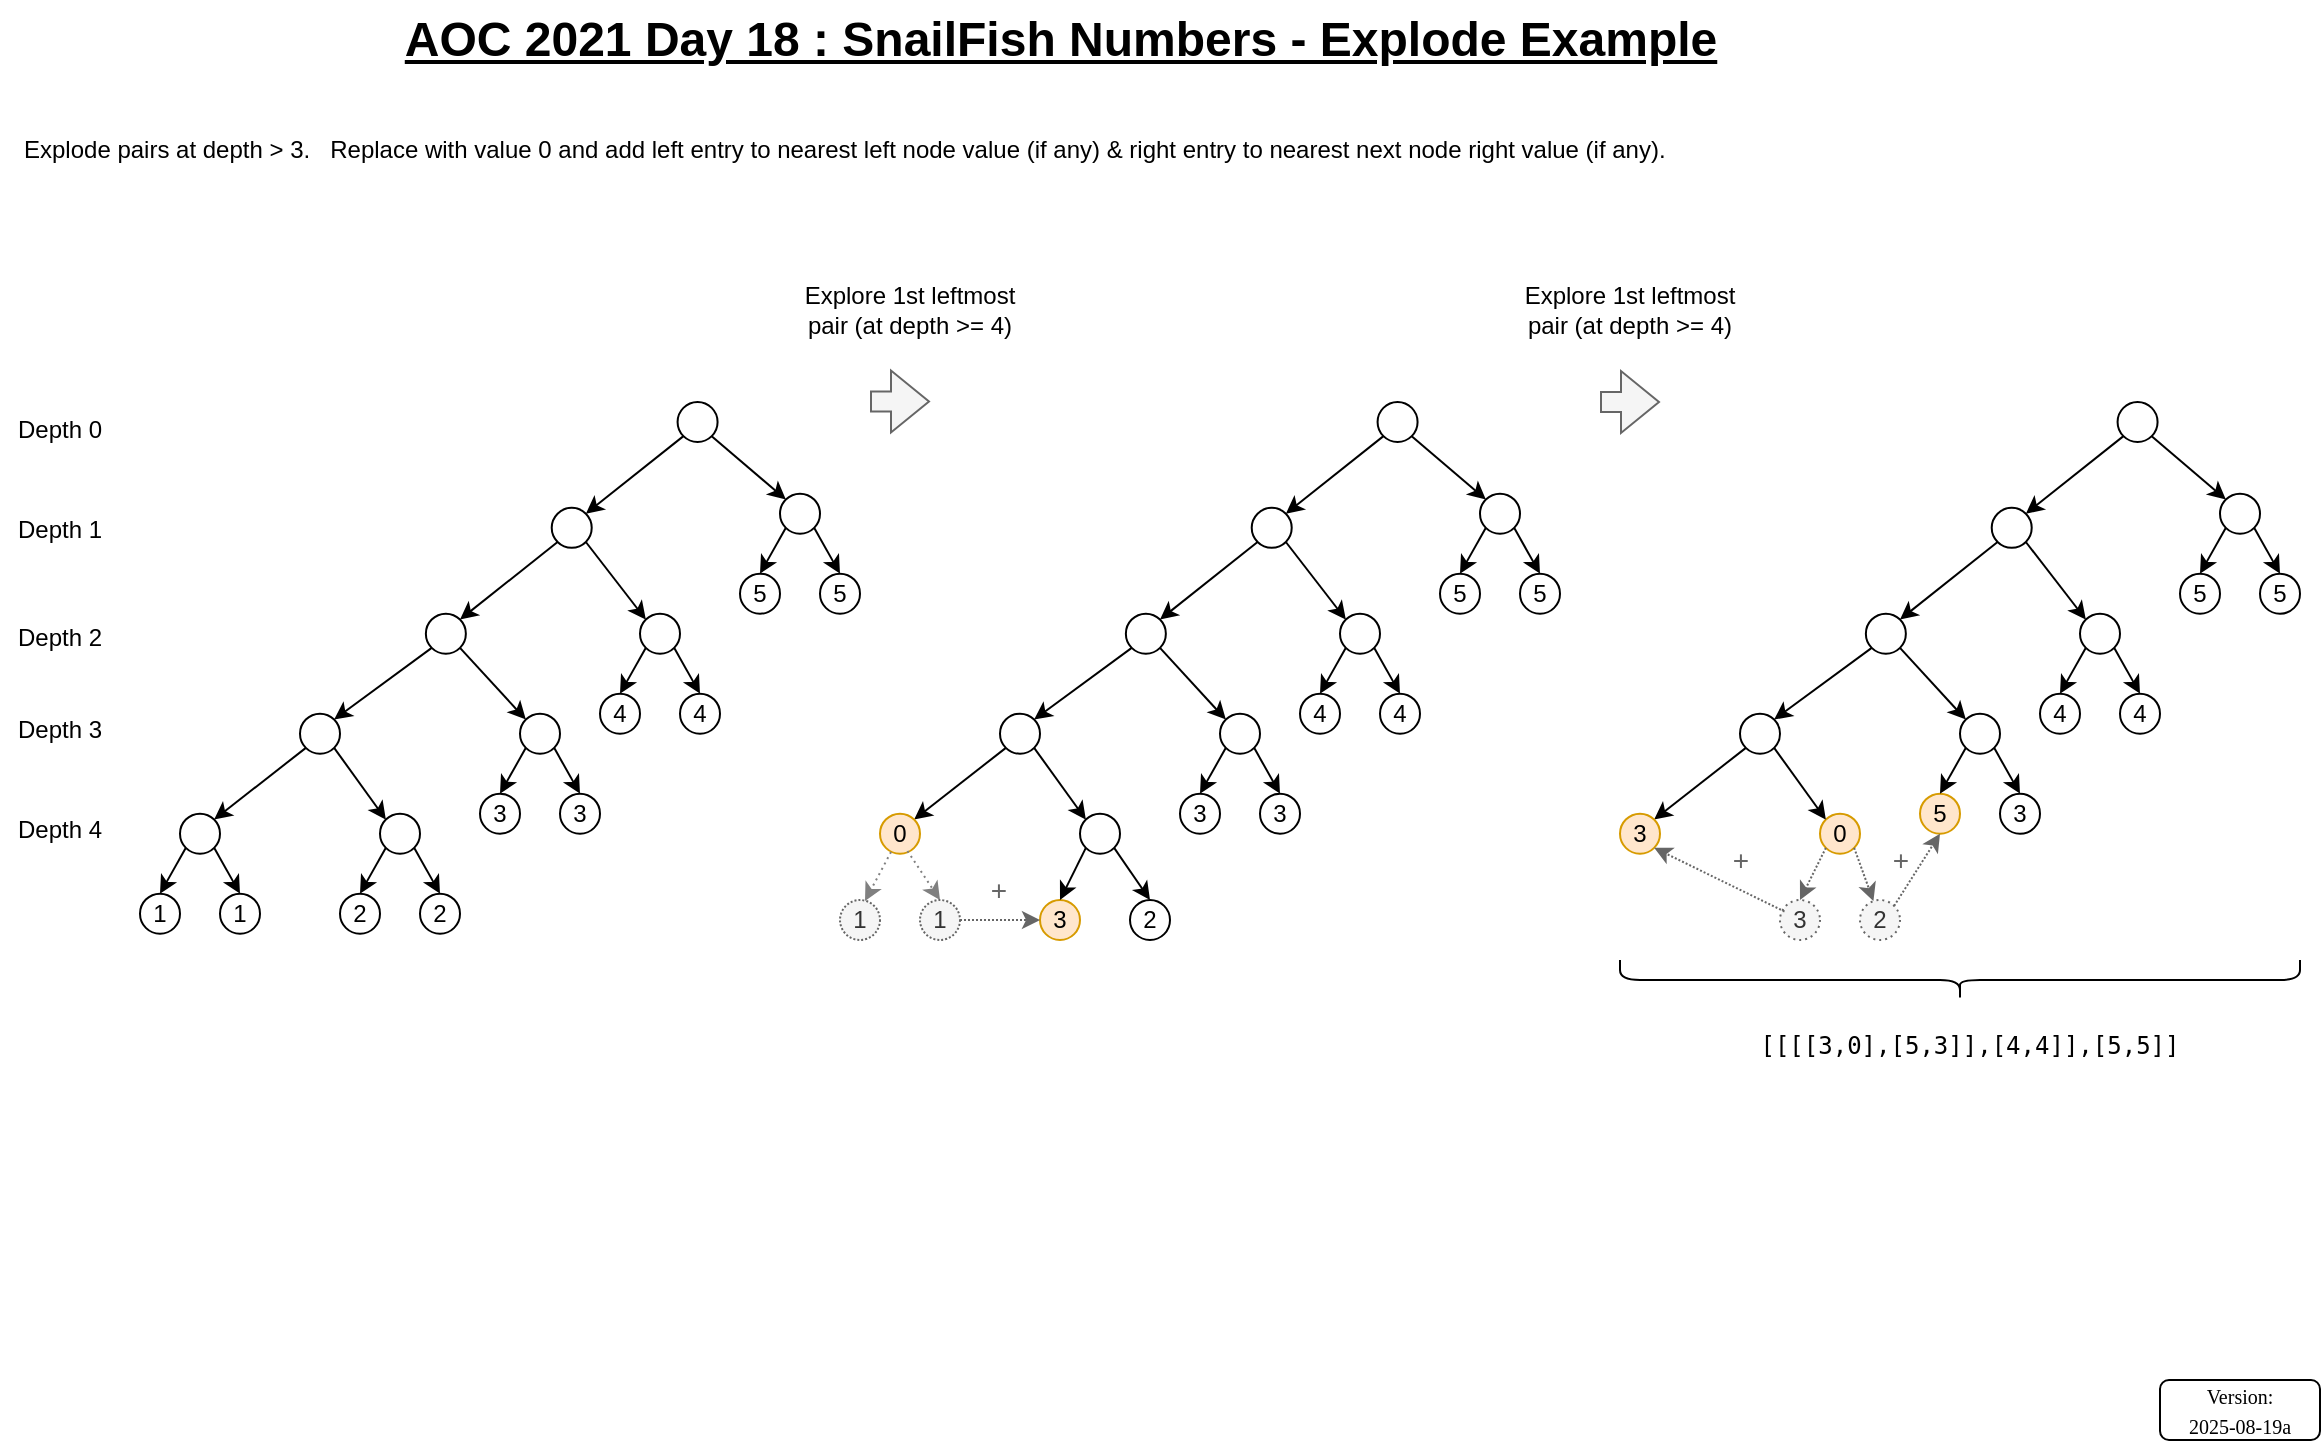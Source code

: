 <mxfile version="28.0.6" pages="2">
  <diagram id="M0GDIwwjPEUFBGCJDxXO" name="Explode-Example">
    <mxGraphModel dx="1234" dy="822" grid="1" gridSize="10" guides="1" tooltips="1" connect="1" arrows="1" fold="1" page="1" pageScale="1" pageWidth="1169" pageHeight="827" math="0" shadow="0">
      <root>
        <mxCell id="0" />
        <mxCell id="1" parent="0" />
        <mxCell id="ypLOqI9C_wn-hdyB5M15-43" value="" style="group" vertex="1" connectable="0" parent="1">
          <mxGeometry x="70" y="301" width="360" height="265.86" as="geometry" />
        </mxCell>
        <mxCell id="ypLOqI9C_wn-hdyB5M15-1" value="" style="endArrow=classic;html=1;rounded=0;exitX=0;exitY=1;exitDx=0;exitDy=0;entryX=1;entryY=0;entryDx=0;entryDy=0;" edge="1" parent="ypLOqI9C_wn-hdyB5M15-43" source="ypLOqI9C_wn-hdyB5M15-7">
          <mxGeometry width="50" height="50" relative="1" as="geometry">
            <mxPoint x="83" y="175.86" as="sourcePoint" />
            <mxPoint x="37.071" y="208.789" as="targetPoint" />
          </mxGeometry>
        </mxCell>
        <mxCell id="ypLOqI9C_wn-hdyB5M15-7" value="" style="ellipse;whiteSpace=wrap;html=1;aspect=fixed;" vertex="1" parent="ypLOqI9C_wn-hdyB5M15-43">
          <mxGeometry x="80" y="155.86" width="20" height="20" as="geometry" />
        </mxCell>
        <mxCell id="ypLOqI9C_wn-hdyB5M15-8" value="" style="endArrow=classic;html=1;rounded=0;exitX=0;exitY=1;exitDx=0;exitDy=0;entryX=1;entryY=0;entryDx=0;entryDy=0;" edge="1" parent="ypLOqI9C_wn-hdyB5M15-43" source="ypLOqI9C_wn-hdyB5M15-9" target="ypLOqI9C_wn-hdyB5M15-7">
          <mxGeometry width="50" height="50" relative="1" as="geometry">
            <mxPoint x="145.929" y="125.86" as="sourcePoint" />
            <mxPoint x="100" y="158.789" as="targetPoint" />
          </mxGeometry>
        </mxCell>
        <mxCell id="ypLOqI9C_wn-hdyB5M15-9" value="" style="ellipse;whiteSpace=wrap;html=1;aspect=fixed;" vertex="1" parent="ypLOqI9C_wn-hdyB5M15-43">
          <mxGeometry x="142.929" y="105.86" width="20" height="20" as="geometry" />
        </mxCell>
        <mxCell id="ypLOqI9C_wn-hdyB5M15-10" value="" style="endArrow=classic;html=1;rounded=0;exitX=0;exitY=1;exitDx=0;exitDy=0;entryX=1;entryY=0;entryDx=0;entryDy=0;" edge="1" parent="ypLOqI9C_wn-hdyB5M15-43" source="ypLOqI9C_wn-hdyB5M15-11" target="ypLOqI9C_wn-hdyB5M15-9">
          <mxGeometry width="50" height="50" relative="1" as="geometry">
            <mxPoint x="208.859" y="72.93" as="sourcePoint" />
            <mxPoint x="162.93" y="105.859" as="targetPoint" />
          </mxGeometry>
        </mxCell>
        <mxCell id="ypLOqI9C_wn-hdyB5M15-11" value="" style="ellipse;whiteSpace=wrap;html=1;aspect=fixed;" vertex="1" parent="ypLOqI9C_wn-hdyB5M15-43">
          <mxGeometry x="205.859" y="52.93" width="20" height="20" as="geometry" />
        </mxCell>
        <mxCell id="ypLOqI9C_wn-hdyB5M15-12" value="" style="endArrow=classic;html=1;rounded=0;exitX=0;exitY=1;exitDx=0;exitDy=0;entryX=1;entryY=0;entryDx=0;entryDy=0;" edge="1" parent="ypLOqI9C_wn-hdyB5M15-43" source="ypLOqI9C_wn-hdyB5M15-13" target="ypLOqI9C_wn-hdyB5M15-11">
          <mxGeometry width="50" height="50" relative="1" as="geometry">
            <mxPoint x="271.789" y="20" as="sourcePoint" />
            <mxPoint x="225.86" y="52.929" as="targetPoint" />
          </mxGeometry>
        </mxCell>
        <mxCell id="ypLOqI9C_wn-hdyB5M15-13" value="" style="ellipse;whiteSpace=wrap;html=1;aspect=fixed;" vertex="1" parent="ypLOqI9C_wn-hdyB5M15-43">
          <mxGeometry x="268.789" width="20" height="20" as="geometry" />
        </mxCell>
        <mxCell id="ypLOqI9C_wn-hdyB5M15-14" value="" style="group" vertex="1" connectable="0" parent="ypLOqI9C_wn-hdyB5M15-43">
          <mxGeometry y="205.86" width="60" height="60" as="geometry" />
        </mxCell>
        <mxCell id="ypLOqI9C_wn-hdyB5M15-2" value="" style="ellipse;whiteSpace=wrap;html=1;aspect=fixed;container=0;" vertex="1" parent="ypLOqI9C_wn-hdyB5M15-14">
          <mxGeometry x="20" width="20" height="20" as="geometry" />
        </mxCell>
        <mxCell id="ypLOqI9C_wn-hdyB5M15-3" value="1" style="ellipse;whiteSpace=wrap;html=1;aspect=fixed;container=0;" vertex="1" parent="ypLOqI9C_wn-hdyB5M15-14">
          <mxGeometry y="40" width="20" height="20" as="geometry" />
        </mxCell>
        <mxCell id="ypLOqI9C_wn-hdyB5M15-4" value="1" style="ellipse;whiteSpace=wrap;html=1;aspect=fixed;container=0;" vertex="1" parent="ypLOqI9C_wn-hdyB5M15-14">
          <mxGeometry x="40" y="40" width="20" height="20" as="geometry" />
        </mxCell>
        <mxCell id="ypLOqI9C_wn-hdyB5M15-5" value="" style="endArrow=classic;html=1;rounded=0;entryX=0.5;entryY=0;entryDx=0;entryDy=0;exitX=0;exitY=1;exitDx=0;exitDy=0;" edge="1" parent="ypLOqI9C_wn-hdyB5M15-14" source="ypLOqI9C_wn-hdyB5M15-2" target="ypLOqI9C_wn-hdyB5M15-3">
          <mxGeometry width="50" height="50" relative="1" as="geometry">
            <mxPoint x="20" y="10" as="sourcePoint" />
            <mxPoint x="140" y="223" as="targetPoint" />
          </mxGeometry>
        </mxCell>
        <mxCell id="ypLOqI9C_wn-hdyB5M15-6" value="" style="endArrow=classic;html=1;rounded=0;entryX=0.5;entryY=0;entryDx=0;entryDy=0;exitX=1;exitY=1;exitDx=0;exitDy=0;" edge="1" parent="ypLOqI9C_wn-hdyB5M15-14" source="ypLOqI9C_wn-hdyB5M15-2" target="ypLOqI9C_wn-hdyB5M15-4">
          <mxGeometry width="50" height="50" relative="1" as="geometry">
            <mxPoint x="41" y="12" as="sourcePoint" />
            <mxPoint x="70" y="83" as="targetPoint" />
          </mxGeometry>
        </mxCell>
        <mxCell id="ypLOqI9C_wn-hdyB5M15-15" value="" style="group" vertex="1" connectable="0" parent="ypLOqI9C_wn-hdyB5M15-43">
          <mxGeometry x="100" y="205.86" width="60" height="60" as="geometry" />
        </mxCell>
        <mxCell id="ypLOqI9C_wn-hdyB5M15-16" value="" style="ellipse;whiteSpace=wrap;html=1;aspect=fixed;container=0;" vertex="1" parent="ypLOqI9C_wn-hdyB5M15-15">
          <mxGeometry x="20" width="20" height="20" as="geometry" />
        </mxCell>
        <mxCell id="ypLOqI9C_wn-hdyB5M15-17" value="2" style="ellipse;whiteSpace=wrap;html=1;aspect=fixed;container=0;" vertex="1" parent="ypLOqI9C_wn-hdyB5M15-15">
          <mxGeometry y="40" width="20" height="20" as="geometry" />
        </mxCell>
        <mxCell id="ypLOqI9C_wn-hdyB5M15-18" value="2" style="ellipse;whiteSpace=wrap;html=1;aspect=fixed;container=0;" vertex="1" parent="ypLOqI9C_wn-hdyB5M15-15">
          <mxGeometry x="40" y="40" width="20" height="20" as="geometry" />
        </mxCell>
        <mxCell id="ypLOqI9C_wn-hdyB5M15-19" value="" style="endArrow=classic;html=1;rounded=0;entryX=0.5;entryY=0;entryDx=0;entryDy=0;exitX=0;exitY=1;exitDx=0;exitDy=0;" edge="1" parent="ypLOqI9C_wn-hdyB5M15-15" source="ypLOqI9C_wn-hdyB5M15-16" target="ypLOqI9C_wn-hdyB5M15-17">
          <mxGeometry width="50" height="50" relative="1" as="geometry">
            <mxPoint x="20" y="10" as="sourcePoint" />
            <mxPoint x="140" y="223" as="targetPoint" />
          </mxGeometry>
        </mxCell>
        <mxCell id="ypLOqI9C_wn-hdyB5M15-20" value="" style="endArrow=classic;html=1;rounded=0;entryX=0.5;entryY=0;entryDx=0;entryDy=0;exitX=1;exitY=1;exitDx=0;exitDy=0;" edge="1" parent="ypLOqI9C_wn-hdyB5M15-15" source="ypLOqI9C_wn-hdyB5M15-16" target="ypLOqI9C_wn-hdyB5M15-18">
          <mxGeometry width="50" height="50" relative="1" as="geometry">
            <mxPoint x="41" y="12" as="sourcePoint" />
            <mxPoint x="70" y="83" as="targetPoint" />
          </mxGeometry>
        </mxCell>
        <mxCell id="ypLOqI9C_wn-hdyB5M15-21" value="" style="group" vertex="1" connectable="0" parent="ypLOqI9C_wn-hdyB5M15-43">
          <mxGeometry x="170" y="155.86" width="60" height="60" as="geometry" />
        </mxCell>
        <mxCell id="ypLOqI9C_wn-hdyB5M15-22" value="" style="ellipse;whiteSpace=wrap;html=1;aspect=fixed;container=0;" vertex="1" parent="ypLOqI9C_wn-hdyB5M15-21">
          <mxGeometry x="20" width="20" height="20" as="geometry" />
        </mxCell>
        <mxCell id="ypLOqI9C_wn-hdyB5M15-23" value="3" style="ellipse;whiteSpace=wrap;html=1;aspect=fixed;container=0;" vertex="1" parent="ypLOqI9C_wn-hdyB5M15-21">
          <mxGeometry y="40" width="20" height="20" as="geometry" />
        </mxCell>
        <mxCell id="ypLOqI9C_wn-hdyB5M15-24" value="3" style="ellipse;whiteSpace=wrap;html=1;aspect=fixed;container=0;" vertex="1" parent="ypLOqI9C_wn-hdyB5M15-21">
          <mxGeometry x="40" y="40" width="20" height="20" as="geometry" />
        </mxCell>
        <mxCell id="ypLOqI9C_wn-hdyB5M15-25" value="" style="endArrow=classic;html=1;rounded=0;entryX=0.5;entryY=0;entryDx=0;entryDy=0;exitX=0;exitY=1;exitDx=0;exitDy=0;" edge="1" parent="ypLOqI9C_wn-hdyB5M15-21" source="ypLOqI9C_wn-hdyB5M15-22" target="ypLOqI9C_wn-hdyB5M15-23">
          <mxGeometry width="50" height="50" relative="1" as="geometry">
            <mxPoint x="20" y="10" as="sourcePoint" />
            <mxPoint x="140" y="223" as="targetPoint" />
          </mxGeometry>
        </mxCell>
        <mxCell id="ypLOqI9C_wn-hdyB5M15-26" value="" style="endArrow=classic;html=1;rounded=0;entryX=0.5;entryY=0;entryDx=0;entryDy=0;exitX=1;exitY=1;exitDx=0;exitDy=0;" edge="1" parent="ypLOqI9C_wn-hdyB5M15-21" source="ypLOqI9C_wn-hdyB5M15-22" target="ypLOqI9C_wn-hdyB5M15-24">
          <mxGeometry width="50" height="50" relative="1" as="geometry">
            <mxPoint x="41" y="12" as="sourcePoint" />
            <mxPoint x="70" y="83" as="targetPoint" />
          </mxGeometry>
        </mxCell>
        <mxCell id="ypLOqI9C_wn-hdyB5M15-27" value="" style="group" vertex="1" connectable="0" parent="ypLOqI9C_wn-hdyB5M15-43">
          <mxGeometry x="230" y="105.86" width="60" height="60" as="geometry" />
        </mxCell>
        <mxCell id="ypLOqI9C_wn-hdyB5M15-28" value="" style="ellipse;whiteSpace=wrap;html=1;aspect=fixed;container=0;" vertex="1" parent="ypLOqI9C_wn-hdyB5M15-27">
          <mxGeometry x="20" width="20" height="20" as="geometry" />
        </mxCell>
        <mxCell id="ypLOqI9C_wn-hdyB5M15-29" value="4" style="ellipse;whiteSpace=wrap;html=1;aspect=fixed;container=0;" vertex="1" parent="ypLOqI9C_wn-hdyB5M15-27">
          <mxGeometry y="40" width="20" height="20" as="geometry" />
        </mxCell>
        <mxCell id="ypLOqI9C_wn-hdyB5M15-30" value="4" style="ellipse;whiteSpace=wrap;html=1;aspect=fixed;container=0;" vertex="1" parent="ypLOqI9C_wn-hdyB5M15-27">
          <mxGeometry x="40" y="40" width="20" height="20" as="geometry" />
        </mxCell>
        <mxCell id="ypLOqI9C_wn-hdyB5M15-31" value="" style="endArrow=classic;html=1;rounded=0;entryX=0.5;entryY=0;entryDx=0;entryDy=0;exitX=0;exitY=1;exitDx=0;exitDy=0;" edge="1" parent="ypLOqI9C_wn-hdyB5M15-27" source="ypLOqI9C_wn-hdyB5M15-28" target="ypLOqI9C_wn-hdyB5M15-29">
          <mxGeometry width="50" height="50" relative="1" as="geometry">
            <mxPoint x="20" y="10" as="sourcePoint" />
            <mxPoint x="140" y="223" as="targetPoint" />
          </mxGeometry>
        </mxCell>
        <mxCell id="ypLOqI9C_wn-hdyB5M15-32" value="" style="endArrow=classic;html=1;rounded=0;entryX=0.5;entryY=0;entryDx=0;entryDy=0;exitX=1;exitY=1;exitDx=0;exitDy=0;" edge="1" parent="ypLOqI9C_wn-hdyB5M15-27" source="ypLOqI9C_wn-hdyB5M15-28" target="ypLOqI9C_wn-hdyB5M15-30">
          <mxGeometry width="50" height="50" relative="1" as="geometry">
            <mxPoint x="41" y="12" as="sourcePoint" />
            <mxPoint x="70" y="83" as="targetPoint" />
          </mxGeometry>
        </mxCell>
        <mxCell id="ypLOqI9C_wn-hdyB5M15-33" value="" style="group" vertex="1" connectable="0" parent="ypLOqI9C_wn-hdyB5M15-43">
          <mxGeometry x="300" y="45.86" width="60" height="60" as="geometry" />
        </mxCell>
        <mxCell id="ypLOqI9C_wn-hdyB5M15-34" value="" style="ellipse;whiteSpace=wrap;html=1;aspect=fixed;container=0;" vertex="1" parent="ypLOqI9C_wn-hdyB5M15-33">
          <mxGeometry x="20" width="20" height="20" as="geometry" />
        </mxCell>
        <mxCell id="ypLOqI9C_wn-hdyB5M15-35" value="5" style="ellipse;whiteSpace=wrap;html=1;aspect=fixed;container=0;" vertex="1" parent="ypLOqI9C_wn-hdyB5M15-33">
          <mxGeometry y="40" width="20" height="20" as="geometry" />
        </mxCell>
        <mxCell id="ypLOqI9C_wn-hdyB5M15-36" value="5" style="ellipse;whiteSpace=wrap;html=1;aspect=fixed;container=0;" vertex="1" parent="ypLOqI9C_wn-hdyB5M15-33">
          <mxGeometry x="40" y="40" width="20" height="20" as="geometry" />
        </mxCell>
        <mxCell id="ypLOqI9C_wn-hdyB5M15-37" value="" style="endArrow=classic;html=1;rounded=0;entryX=0.5;entryY=0;entryDx=0;entryDy=0;exitX=0;exitY=1;exitDx=0;exitDy=0;" edge="1" parent="ypLOqI9C_wn-hdyB5M15-33" source="ypLOqI9C_wn-hdyB5M15-34" target="ypLOqI9C_wn-hdyB5M15-35">
          <mxGeometry width="50" height="50" relative="1" as="geometry">
            <mxPoint x="20" y="10" as="sourcePoint" />
            <mxPoint x="140" y="223" as="targetPoint" />
          </mxGeometry>
        </mxCell>
        <mxCell id="ypLOqI9C_wn-hdyB5M15-38" value="" style="endArrow=classic;html=1;rounded=0;entryX=0.5;entryY=0;entryDx=0;entryDy=0;exitX=1;exitY=1;exitDx=0;exitDy=0;" edge="1" parent="ypLOqI9C_wn-hdyB5M15-33" source="ypLOqI9C_wn-hdyB5M15-34" target="ypLOqI9C_wn-hdyB5M15-36">
          <mxGeometry width="50" height="50" relative="1" as="geometry">
            <mxPoint x="41" y="12" as="sourcePoint" />
            <mxPoint x="70" y="83" as="targetPoint" />
          </mxGeometry>
        </mxCell>
        <mxCell id="ypLOqI9C_wn-hdyB5M15-39" value="" style="endArrow=classic;html=1;rounded=0;exitX=1;exitY=1;exitDx=0;exitDy=0;entryX=0;entryY=0;entryDx=0;entryDy=0;" edge="1" parent="ypLOqI9C_wn-hdyB5M15-43" source="ypLOqI9C_wn-hdyB5M15-7" target="ypLOqI9C_wn-hdyB5M15-16">
          <mxGeometry width="50" height="50" relative="1" as="geometry">
            <mxPoint x="190" y="305.86" as="sourcePoint" />
            <mxPoint x="240" y="255.86" as="targetPoint" />
          </mxGeometry>
        </mxCell>
        <mxCell id="ypLOqI9C_wn-hdyB5M15-40" value="" style="endArrow=classic;html=1;rounded=0;exitX=1;exitY=1;exitDx=0;exitDy=0;entryX=0;entryY=0;entryDx=0;entryDy=0;" edge="1" parent="ypLOqI9C_wn-hdyB5M15-43" source="ypLOqI9C_wn-hdyB5M15-9" target="ypLOqI9C_wn-hdyB5M15-22">
          <mxGeometry width="50" height="50" relative="1" as="geometry">
            <mxPoint x="120" y="195.86" as="sourcePoint" />
            <mxPoint x="170" y="145.86" as="targetPoint" />
          </mxGeometry>
        </mxCell>
        <mxCell id="ypLOqI9C_wn-hdyB5M15-41" value="" style="endArrow=classic;html=1;rounded=0;exitX=1;exitY=1;exitDx=0;exitDy=0;entryX=0;entryY=0;entryDx=0;entryDy=0;" edge="1" parent="ypLOqI9C_wn-hdyB5M15-43" source="ypLOqI9C_wn-hdyB5M15-11" target="ypLOqI9C_wn-hdyB5M15-28">
          <mxGeometry width="50" height="50" relative="1" as="geometry">
            <mxPoint x="220" y="115.86" as="sourcePoint" />
            <mxPoint x="253" y="151.86" as="targetPoint" />
          </mxGeometry>
        </mxCell>
        <mxCell id="ypLOqI9C_wn-hdyB5M15-42" value="" style="endArrow=classic;html=1;rounded=0;exitX=1;exitY=1;exitDx=0;exitDy=0;entryX=0;entryY=0;entryDx=0;entryDy=0;" edge="1" parent="ypLOqI9C_wn-hdyB5M15-43" source="ypLOqI9C_wn-hdyB5M15-13" target="ypLOqI9C_wn-hdyB5M15-34">
          <mxGeometry width="50" height="50" relative="1" as="geometry">
            <mxPoint x="280" y="75.86" as="sourcePoint" />
            <mxPoint x="310" y="114.86" as="targetPoint" />
          </mxGeometry>
        </mxCell>
        <mxCell id="ypLOqI9C_wn-hdyB5M15-45" value="" style="endArrow=classic;html=1;rounded=0;exitX=0;exitY=1;exitDx=0;exitDy=0;entryX=1;entryY=0;entryDx=0;entryDy=0;" edge="1" parent="1" source="ypLOqI9C_wn-hdyB5M15-46">
          <mxGeometry width="50" height="50" relative="1" as="geometry">
            <mxPoint x="503" y="476.86" as="sourcePoint" />
            <mxPoint x="457.071" y="509.789" as="targetPoint" />
          </mxGeometry>
        </mxCell>
        <mxCell id="ypLOqI9C_wn-hdyB5M15-46" value="" style="ellipse;whiteSpace=wrap;html=1;aspect=fixed;" vertex="1" parent="1">
          <mxGeometry x="500" y="456.86" width="20" height="20" as="geometry" />
        </mxCell>
        <mxCell id="ypLOqI9C_wn-hdyB5M15-47" value="" style="endArrow=classic;html=1;rounded=0;exitX=0;exitY=1;exitDx=0;exitDy=0;entryX=1;entryY=0;entryDx=0;entryDy=0;" edge="1" parent="1" source="ypLOqI9C_wn-hdyB5M15-48" target="ypLOqI9C_wn-hdyB5M15-46">
          <mxGeometry width="50" height="50" relative="1" as="geometry">
            <mxPoint x="565.929" y="426.86" as="sourcePoint" />
            <mxPoint x="520" y="459.789" as="targetPoint" />
          </mxGeometry>
        </mxCell>
        <mxCell id="ypLOqI9C_wn-hdyB5M15-48" value="" style="ellipse;whiteSpace=wrap;html=1;aspect=fixed;" vertex="1" parent="1">
          <mxGeometry x="562.929" y="406.86" width="20" height="20" as="geometry" />
        </mxCell>
        <mxCell id="ypLOqI9C_wn-hdyB5M15-49" value="" style="endArrow=classic;html=1;rounded=0;exitX=0;exitY=1;exitDx=0;exitDy=0;entryX=1;entryY=0;entryDx=0;entryDy=0;" edge="1" parent="1" source="ypLOqI9C_wn-hdyB5M15-50" target="ypLOqI9C_wn-hdyB5M15-48">
          <mxGeometry width="50" height="50" relative="1" as="geometry">
            <mxPoint x="628.859" y="373.93" as="sourcePoint" />
            <mxPoint x="582.93" y="406.859" as="targetPoint" />
          </mxGeometry>
        </mxCell>
        <mxCell id="ypLOqI9C_wn-hdyB5M15-50" value="" style="ellipse;whiteSpace=wrap;html=1;aspect=fixed;" vertex="1" parent="1">
          <mxGeometry x="625.859" y="353.93" width="20" height="20" as="geometry" />
        </mxCell>
        <mxCell id="ypLOqI9C_wn-hdyB5M15-51" value="" style="endArrow=classic;html=1;rounded=0;exitX=0;exitY=1;exitDx=0;exitDy=0;entryX=1;entryY=0;entryDx=0;entryDy=0;" edge="1" parent="1" source="ypLOqI9C_wn-hdyB5M15-52" target="ypLOqI9C_wn-hdyB5M15-50">
          <mxGeometry width="50" height="50" relative="1" as="geometry">
            <mxPoint x="691.789" y="321" as="sourcePoint" />
            <mxPoint x="645.86" y="353.929" as="targetPoint" />
          </mxGeometry>
        </mxCell>
        <mxCell id="ypLOqI9C_wn-hdyB5M15-52" value="" style="ellipse;whiteSpace=wrap;html=1;aspect=fixed;" vertex="1" parent="1">
          <mxGeometry x="688.789" y="301" width="20" height="20" as="geometry" />
        </mxCell>
        <mxCell id="ypLOqI9C_wn-hdyB5M15-59" value="" style="group" vertex="1" connectable="0" parent="1">
          <mxGeometry x="520" y="506.86" width="60" height="60" as="geometry" />
        </mxCell>
        <mxCell id="ypLOqI9C_wn-hdyB5M15-60" value="" style="ellipse;whiteSpace=wrap;html=1;aspect=fixed;container=0;" vertex="1" parent="ypLOqI9C_wn-hdyB5M15-59">
          <mxGeometry x="20" width="20" height="20" as="geometry" />
        </mxCell>
        <mxCell id="ypLOqI9C_wn-hdyB5M15-61" value="3" style="ellipse;whiteSpace=wrap;html=1;aspect=fixed;container=0;fillColor=#ffe6cc;strokeColor=#d79b00;" vertex="1" parent="ypLOqI9C_wn-hdyB5M15-59">
          <mxGeometry y="43.14" width="20" height="20" as="geometry" />
        </mxCell>
        <mxCell id="ypLOqI9C_wn-hdyB5M15-62" value="2" style="ellipse;whiteSpace=wrap;html=1;aspect=fixed;container=0;" vertex="1" parent="ypLOqI9C_wn-hdyB5M15-59">
          <mxGeometry x="45" y="43.14" width="20" height="20" as="geometry" />
        </mxCell>
        <mxCell id="ypLOqI9C_wn-hdyB5M15-63" value="" style="endArrow=classic;html=1;rounded=0;entryX=0.5;entryY=0;entryDx=0;entryDy=0;exitX=0;exitY=1;exitDx=0;exitDy=0;" edge="1" parent="ypLOqI9C_wn-hdyB5M15-59" source="ypLOqI9C_wn-hdyB5M15-60" target="ypLOqI9C_wn-hdyB5M15-61">
          <mxGeometry width="50" height="50" relative="1" as="geometry">
            <mxPoint x="20" y="10" as="sourcePoint" />
            <mxPoint x="140" y="223" as="targetPoint" />
          </mxGeometry>
        </mxCell>
        <mxCell id="ypLOqI9C_wn-hdyB5M15-64" value="" style="endArrow=classic;html=1;rounded=0;entryX=0.5;entryY=0;entryDx=0;entryDy=0;exitX=1;exitY=1;exitDx=0;exitDy=0;" edge="1" parent="ypLOqI9C_wn-hdyB5M15-59" source="ypLOqI9C_wn-hdyB5M15-60" target="ypLOqI9C_wn-hdyB5M15-62">
          <mxGeometry width="50" height="50" relative="1" as="geometry">
            <mxPoint x="41" y="12" as="sourcePoint" />
            <mxPoint x="70" y="83" as="targetPoint" />
          </mxGeometry>
        </mxCell>
        <mxCell id="ypLOqI9C_wn-hdyB5M15-65" value="" style="group" vertex="1" connectable="0" parent="1">
          <mxGeometry x="590" y="456.86" width="60" height="60" as="geometry" />
        </mxCell>
        <mxCell id="ypLOqI9C_wn-hdyB5M15-66" value="" style="ellipse;whiteSpace=wrap;html=1;aspect=fixed;container=0;" vertex="1" parent="ypLOqI9C_wn-hdyB5M15-65">
          <mxGeometry x="20" width="20" height="20" as="geometry" />
        </mxCell>
        <mxCell id="ypLOqI9C_wn-hdyB5M15-67" value="3" style="ellipse;whiteSpace=wrap;html=1;aspect=fixed;container=0;" vertex="1" parent="ypLOqI9C_wn-hdyB5M15-65">
          <mxGeometry y="40" width="20" height="20" as="geometry" />
        </mxCell>
        <mxCell id="ypLOqI9C_wn-hdyB5M15-68" value="3" style="ellipse;whiteSpace=wrap;html=1;aspect=fixed;container=0;" vertex="1" parent="ypLOqI9C_wn-hdyB5M15-65">
          <mxGeometry x="40" y="40" width="20" height="20" as="geometry" />
        </mxCell>
        <mxCell id="ypLOqI9C_wn-hdyB5M15-69" value="" style="endArrow=classic;html=1;rounded=0;entryX=0.5;entryY=0;entryDx=0;entryDy=0;exitX=0;exitY=1;exitDx=0;exitDy=0;" edge="1" parent="ypLOqI9C_wn-hdyB5M15-65" source="ypLOqI9C_wn-hdyB5M15-66" target="ypLOqI9C_wn-hdyB5M15-67">
          <mxGeometry width="50" height="50" relative="1" as="geometry">
            <mxPoint x="20" y="10" as="sourcePoint" />
            <mxPoint x="140" y="223" as="targetPoint" />
          </mxGeometry>
        </mxCell>
        <mxCell id="ypLOqI9C_wn-hdyB5M15-70" value="" style="endArrow=classic;html=1;rounded=0;entryX=0.5;entryY=0;entryDx=0;entryDy=0;exitX=1;exitY=1;exitDx=0;exitDy=0;" edge="1" parent="ypLOqI9C_wn-hdyB5M15-65" source="ypLOqI9C_wn-hdyB5M15-66" target="ypLOqI9C_wn-hdyB5M15-68">
          <mxGeometry width="50" height="50" relative="1" as="geometry">
            <mxPoint x="41" y="12" as="sourcePoint" />
            <mxPoint x="70" y="83" as="targetPoint" />
          </mxGeometry>
        </mxCell>
        <mxCell id="ypLOqI9C_wn-hdyB5M15-71" value="" style="group" vertex="1" connectable="0" parent="1">
          <mxGeometry x="650" y="406.86" width="60" height="60" as="geometry" />
        </mxCell>
        <mxCell id="ypLOqI9C_wn-hdyB5M15-72" value="" style="ellipse;whiteSpace=wrap;html=1;aspect=fixed;container=0;" vertex="1" parent="ypLOqI9C_wn-hdyB5M15-71">
          <mxGeometry x="20" width="20" height="20" as="geometry" />
        </mxCell>
        <mxCell id="ypLOqI9C_wn-hdyB5M15-73" value="4" style="ellipse;whiteSpace=wrap;html=1;aspect=fixed;container=0;" vertex="1" parent="ypLOqI9C_wn-hdyB5M15-71">
          <mxGeometry y="40" width="20" height="20" as="geometry" />
        </mxCell>
        <mxCell id="ypLOqI9C_wn-hdyB5M15-74" value="4" style="ellipse;whiteSpace=wrap;html=1;aspect=fixed;container=0;" vertex="1" parent="ypLOqI9C_wn-hdyB5M15-71">
          <mxGeometry x="40" y="40" width="20" height="20" as="geometry" />
        </mxCell>
        <mxCell id="ypLOqI9C_wn-hdyB5M15-75" value="" style="endArrow=classic;html=1;rounded=0;entryX=0.5;entryY=0;entryDx=0;entryDy=0;exitX=0;exitY=1;exitDx=0;exitDy=0;" edge="1" parent="ypLOqI9C_wn-hdyB5M15-71" source="ypLOqI9C_wn-hdyB5M15-72" target="ypLOqI9C_wn-hdyB5M15-73">
          <mxGeometry width="50" height="50" relative="1" as="geometry">
            <mxPoint x="20" y="10" as="sourcePoint" />
            <mxPoint x="140" y="223" as="targetPoint" />
          </mxGeometry>
        </mxCell>
        <mxCell id="ypLOqI9C_wn-hdyB5M15-76" value="" style="endArrow=classic;html=1;rounded=0;entryX=0.5;entryY=0;entryDx=0;entryDy=0;exitX=1;exitY=1;exitDx=0;exitDy=0;" edge="1" parent="ypLOqI9C_wn-hdyB5M15-71" source="ypLOqI9C_wn-hdyB5M15-72" target="ypLOqI9C_wn-hdyB5M15-74">
          <mxGeometry width="50" height="50" relative="1" as="geometry">
            <mxPoint x="41" y="12" as="sourcePoint" />
            <mxPoint x="70" y="83" as="targetPoint" />
          </mxGeometry>
        </mxCell>
        <mxCell id="ypLOqI9C_wn-hdyB5M15-77" value="" style="group" vertex="1" connectable="0" parent="1">
          <mxGeometry x="720" y="346.86" width="60" height="60" as="geometry" />
        </mxCell>
        <mxCell id="ypLOqI9C_wn-hdyB5M15-78" value="" style="ellipse;whiteSpace=wrap;html=1;aspect=fixed;container=0;" vertex="1" parent="ypLOqI9C_wn-hdyB5M15-77">
          <mxGeometry x="20" width="20" height="20" as="geometry" />
        </mxCell>
        <mxCell id="ypLOqI9C_wn-hdyB5M15-79" value="5" style="ellipse;whiteSpace=wrap;html=1;aspect=fixed;container=0;" vertex="1" parent="ypLOqI9C_wn-hdyB5M15-77">
          <mxGeometry y="40" width="20" height="20" as="geometry" />
        </mxCell>
        <mxCell id="ypLOqI9C_wn-hdyB5M15-80" value="5" style="ellipse;whiteSpace=wrap;html=1;aspect=fixed;container=0;" vertex="1" parent="ypLOqI9C_wn-hdyB5M15-77">
          <mxGeometry x="40" y="40" width="20" height="20" as="geometry" />
        </mxCell>
        <mxCell id="ypLOqI9C_wn-hdyB5M15-81" value="" style="endArrow=classic;html=1;rounded=0;entryX=0.5;entryY=0;entryDx=0;entryDy=0;exitX=0;exitY=1;exitDx=0;exitDy=0;" edge="1" parent="ypLOqI9C_wn-hdyB5M15-77" source="ypLOqI9C_wn-hdyB5M15-78" target="ypLOqI9C_wn-hdyB5M15-79">
          <mxGeometry width="50" height="50" relative="1" as="geometry">
            <mxPoint x="20" y="10" as="sourcePoint" />
            <mxPoint x="140" y="223" as="targetPoint" />
          </mxGeometry>
        </mxCell>
        <mxCell id="ypLOqI9C_wn-hdyB5M15-82" value="" style="endArrow=classic;html=1;rounded=0;entryX=0.5;entryY=0;entryDx=0;entryDy=0;exitX=1;exitY=1;exitDx=0;exitDy=0;" edge="1" parent="ypLOqI9C_wn-hdyB5M15-77" source="ypLOqI9C_wn-hdyB5M15-78" target="ypLOqI9C_wn-hdyB5M15-80">
          <mxGeometry width="50" height="50" relative="1" as="geometry">
            <mxPoint x="41" y="12" as="sourcePoint" />
            <mxPoint x="70" y="83" as="targetPoint" />
          </mxGeometry>
        </mxCell>
        <mxCell id="ypLOqI9C_wn-hdyB5M15-83" value="" style="endArrow=classic;html=1;rounded=0;exitX=1;exitY=1;exitDx=0;exitDy=0;entryX=0;entryY=0;entryDx=0;entryDy=0;" edge="1" parent="1" source="ypLOqI9C_wn-hdyB5M15-46" target="ypLOqI9C_wn-hdyB5M15-60">
          <mxGeometry width="50" height="50" relative="1" as="geometry">
            <mxPoint x="610" y="606.86" as="sourcePoint" />
            <mxPoint x="660" y="556.86" as="targetPoint" />
          </mxGeometry>
        </mxCell>
        <mxCell id="ypLOqI9C_wn-hdyB5M15-84" value="" style="endArrow=classic;html=1;rounded=0;exitX=1;exitY=1;exitDx=0;exitDy=0;entryX=0;entryY=0;entryDx=0;entryDy=0;" edge="1" parent="1" source="ypLOqI9C_wn-hdyB5M15-48" target="ypLOqI9C_wn-hdyB5M15-66">
          <mxGeometry width="50" height="50" relative="1" as="geometry">
            <mxPoint x="540" y="496.86" as="sourcePoint" />
            <mxPoint x="590" y="446.86" as="targetPoint" />
          </mxGeometry>
        </mxCell>
        <mxCell id="ypLOqI9C_wn-hdyB5M15-85" value="" style="endArrow=classic;html=1;rounded=0;exitX=1;exitY=1;exitDx=0;exitDy=0;entryX=0;entryY=0;entryDx=0;entryDy=0;" edge="1" parent="1" source="ypLOqI9C_wn-hdyB5M15-50" target="ypLOqI9C_wn-hdyB5M15-72">
          <mxGeometry width="50" height="50" relative="1" as="geometry">
            <mxPoint x="640" y="416.86" as="sourcePoint" />
            <mxPoint x="673" y="452.86" as="targetPoint" />
          </mxGeometry>
        </mxCell>
        <mxCell id="ypLOqI9C_wn-hdyB5M15-86" value="" style="endArrow=classic;html=1;rounded=0;exitX=1;exitY=1;exitDx=0;exitDy=0;entryX=0;entryY=0;entryDx=0;entryDy=0;" edge="1" parent="1" source="ypLOqI9C_wn-hdyB5M15-52" target="ypLOqI9C_wn-hdyB5M15-78">
          <mxGeometry width="50" height="50" relative="1" as="geometry">
            <mxPoint x="700" y="376.86" as="sourcePoint" />
            <mxPoint x="730" y="415.86" as="targetPoint" />
          </mxGeometry>
        </mxCell>
        <mxCell id="ypLOqI9C_wn-hdyB5M15-88" value="" style="endArrow=classic;html=1;rounded=0;exitX=0;exitY=1;exitDx=0;exitDy=0;entryX=1;entryY=0;entryDx=0;entryDy=0;" edge="1" parent="1" source="ypLOqI9C_wn-hdyB5M15-89">
          <mxGeometry width="50" height="50" relative="1" as="geometry">
            <mxPoint x="873" y="476.86" as="sourcePoint" />
            <mxPoint x="827.071" y="509.789" as="targetPoint" />
          </mxGeometry>
        </mxCell>
        <mxCell id="ypLOqI9C_wn-hdyB5M15-89" value="" style="ellipse;whiteSpace=wrap;html=1;aspect=fixed;" vertex="1" parent="1">
          <mxGeometry x="870" y="456.86" width="20" height="20" as="geometry" />
        </mxCell>
        <mxCell id="ypLOqI9C_wn-hdyB5M15-90" value="" style="endArrow=classic;html=1;rounded=0;exitX=0;exitY=1;exitDx=0;exitDy=0;entryX=1;entryY=0;entryDx=0;entryDy=0;" edge="1" parent="1" source="ypLOqI9C_wn-hdyB5M15-91" target="ypLOqI9C_wn-hdyB5M15-89">
          <mxGeometry width="50" height="50" relative="1" as="geometry">
            <mxPoint x="935.929" y="426.86" as="sourcePoint" />
            <mxPoint x="890" y="459.789" as="targetPoint" />
          </mxGeometry>
        </mxCell>
        <mxCell id="ypLOqI9C_wn-hdyB5M15-91" value="" style="ellipse;whiteSpace=wrap;html=1;aspect=fixed;" vertex="1" parent="1">
          <mxGeometry x="932.929" y="406.86" width="20" height="20" as="geometry" />
        </mxCell>
        <mxCell id="ypLOqI9C_wn-hdyB5M15-92" value="" style="endArrow=classic;html=1;rounded=0;exitX=0;exitY=1;exitDx=0;exitDy=0;entryX=1;entryY=0;entryDx=0;entryDy=0;" edge="1" parent="1" source="ypLOqI9C_wn-hdyB5M15-93" target="ypLOqI9C_wn-hdyB5M15-91">
          <mxGeometry width="50" height="50" relative="1" as="geometry">
            <mxPoint x="998.859" y="373.93" as="sourcePoint" />
            <mxPoint x="952.93" y="406.859" as="targetPoint" />
          </mxGeometry>
        </mxCell>
        <mxCell id="ypLOqI9C_wn-hdyB5M15-93" value="" style="ellipse;whiteSpace=wrap;html=1;aspect=fixed;" vertex="1" parent="1">
          <mxGeometry x="995.859" y="353.93" width="20" height="20" as="geometry" />
        </mxCell>
        <mxCell id="ypLOqI9C_wn-hdyB5M15-94" value="" style="endArrow=classic;html=1;rounded=0;exitX=0;exitY=1;exitDx=0;exitDy=0;entryX=1;entryY=0;entryDx=0;entryDy=0;" edge="1" parent="1" source="ypLOqI9C_wn-hdyB5M15-95" target="ypLOqI9C_wn-hdyB5M15-93">
          <mxGeometry width="50" height="50" relative="1" as="geometry">
            <mxPoint x="1061.789" y="321" as="sourcePoint" />
            <mxPoint x="1015.86" y="353.929" as="targetPoint" />
          </mxGeometry>
        </mxCell>
        <mxCell id="ypLOqI9C_wn-hdyB5M15-95" value="" style="ellipse;whiteSpace=wrap;html=1;aspect=fixed;" vertex="1" parent="1">
          <mxGeometry x="1058.789" y="301" width="20" height="20" as="geometry" />
        </mxCell>
        <mxCell id="ypLOqI9C_wn-hdyB5M15-96" value="" style="group" vertex="1" connectable="0" parent="1">
          <mxGeometry x="800" y="506.86" width="60" height="60" as="geometry" />
        </mxCell>
        <mxCell id="ypLOqI9C_wn-hdyB5M15-97" value="3" style="ellipse;whiteSpace=wrap;html=1;aspect=fixed;container=0;fillColor=#ffe6cc;strokeColor=#d79b00;" vertex="1" parent="ypLOqI9C_wn-hdyB5M15-96">
          <mxGeometry x="10" width="20" height="20" as="geometry" />
        </mxCell>
        <mxCell id="ypLOqI9C_wn-hdyB5M15-98" value="" style="group" vertex="1" connectable="0" parent="1">
          <mxGeometry x="900" y="486.86" width="100" height="220" as="geometry" />
        </mxCell>
        <mxCell id="ypLOqI9C_wn-hdyB5M15-99" value="0" style="ellipse;whiteSpace=wrap;html=1;aspect=fixed;container=0;fillColor=#ffe6cc;strokeColor=#d79b00;" vertex="1" parent="ypLOqI9C_wn-hdyB5M15-98">
          <mxGeometry x="10" y="20" width="20" height="20" as="geometry" />
        </mxCell>
        <mxCell id="ypLOqI9C_wn-hdyB5M15-131" value="" style="shape=curlyBracket;whiteSpace=wrap;html=1;rounded=1;labelPosition=left;verticalLabelPosition=middle;align=right;verticalAlign=middle;rotation=-90;" vertex="1" parent="ypLOqI9C_wn-hdyB5M15-98">
          <mxGeometry x="70" y="-66.86" width="20" height="340" as="geometry" />
        </mxCell>
        <mxCell id="ypLOqI9C_wn-hdyB5M15-144" value="3" style="ellipse;whiteSpace=wrap;html=1;aspect=fixed;container=0;fillColor=#f5f5f5;strokeColor=#666666;fontColor=#333333;dashed=1;dashPattern=1 2;" vertex="1" parent="ypLOqI9C_wn-hdyB5M15-98">
          <mxGeometry x="-10" y="63.14" width="20" height="20" as="geometry" />
        </mxCell>
        <mxCell id="ypLOqI9C_wn-hdyB5M15-145" value="" style="endArrow=classic;html=1;rounded=0;exitX=0;exitY=1;exitDx=0;exitDy=0;strokeColor=#666666;dashed=1;dashPattern=1 1;" edge="1" parent="ypLOqI9C_wn-hdyB5M15-98" source="ypLOqI9C_wn-hdyB5M15-99">
          <mxGeometry width="50" height="50" relative="1" as="geometry">
            <mxPoint x="-17" y="37" as="sourcePoint" />
            <mxPoint y="63.14" as="targetPoint" />
          </mxGeometry>
        </mxCell>
        <mxCell id="ypLOqI9C_wn-hdyB5M15-146" value="2" style="ellipse;whiteSpace=wrap;html=1;aspect=fixed;container=0;fillColor=#f5f5f5;strokeColor=#666666;fontColor=#333333;dashed=1;dashPattern=1 2;" vertex="1" parent="ypLOqI9C_wn-hdyB5M15-98">
          <mxGeometry x="30" y="63.14" width="20" height="20" as="geometry" />
        </mxCell>
        <mxCell id="ypLOqI9C_wn-hdyB5M15-147" value="" style="endArrow=classic;html=1;rounded=0;exitX=1;exitY=1;exitDx=0;exitDy=0;strokeColor=#666666;dashed=1;dashPattern=1 1;" edge="1" parent="ypLOqI9C_wn-hdyB5M15-98" source="ypLOqI9C_wn-hdyB5M15-99" target="ypLOqI9C_wn-hdyB5M15-146">
          <mxGeometry width="50" height="50" relative="1" as="geometry">
            <mxPoint x="33" y="53.14" as="sourcePoint" />
            <mxPoint x="20" y="79.28" as="targetPoint" />
          </mxGeometry>
        </mxCell>
        <mxCell id="ypLOqI9C_wn-hdyB5M15-104" value="" style="group" vertex="1" connectable="0" parent="1">
          <mxGeometry x="960" y="456.86" width="60" height="60" as="geometry" />
        </mxCell>
        <mxCell id="ypLOqI9C_wn-hdyB5M15-105" value="" style="ellipse;whiteSpace=wrap;html=1;aspect=fixed;container=0;" vertex="1" parent="ypLOqI9C_wn-hdyB5M15-104">
          <mxGeometry x="20" width="20" height="20" as="geometry" />
        </mxCell>
        <mxCell id="ypLOqI9C_wn-hdyB5M15-106" value="5" style="ellipse;whiteSpace=wrap;html=1;aspect=fixed;container=0;fillColor=#ffe6cc;strokeColor=#d79b00;" vertex="1" parent="ypLOqI9C_wn-hdyB5M15-104">
          <mxGeometry y="40" width="20" height="20" as="geometry" />
        </mxCell>
        <mxCell id="ypLOqI9C_wn-hdyB5M15-107" value="3" style="ellipse;whiteSpace=wrap;html=1;aspect=fixed;container=0;" vertex="1" parent="ypLOqI9C_wn-hdyB5M15-104">
          <mxGeometry x="40" y="40" width="20" height="20" as="geometry" />
        </mxCell>
        <mxCell id="ypLOqI9C_wn-hdyB5M15-108" value="" style="endArrow=classic;html=1;rounded=0;entryX=0.5;entryY=0;entryDx=0;entryDy=0;exitX=0;exitY=1;exitDx=0;exitDy=0;" edge="1" parent="ypLOqI9C_wn-hdyB5M15-104" source="ypLOqI9C_wn-hdyB5M15-105" target="ypLOqI9C_wn-hdyB5M15-106">
          <mxGeometry width="50" height="50" relative="1" as="geometry">
            <mxPoint x="20" y="10" as="sourcePoint" />
            <mxPoint x="140" y="223" as="targetPoint" />
          </mxGeometry>
        </mxCell>
        <mxCell id="ypLOqI9C_wn-hdyB5M15-109" value="" style="endArrow=classic;html=1;rounded=0;entryX=0.5;entryY=0;entryDx=0;entryDy=0;exitX=1;exitY=1;exitDx=0;exitDy=0;" edge="1" parent="ypLOqI9C_wn-hdyB5M15-104" source="ypLOqI9C_wn-hdyB5M15-105" target="ypLOqI9C_wn-hdyB5M15-107">
          <mxGeometry width="50" height="50" relative="1" as="geometry">
            <mxPoint x="41" y="12" as="sourcePoint" />
            <mxPoint x="70" y="83" as="targetPoint" />
          </mxGeometry>
        </mxCell>
        <mxCell id="ypLOqI9C_wn-hdyB5M15-110" value="" style="group" vertex="1" connectable="0" parent="1">
          <mxGeometry x="1020" y="406.86" width="60" height="60" as="geometry" />
        </mxCell>
        <mxCell id="ypLOqI9C_wn-hdyB5M15-111" value="" style="ellipse;whiteSpace=wrap;html=1;aspect=fixed;container=0;" vertex="1" parent="ypLOqI9C_wn-hdyB5M15-110">
          <mxGeometry x="20" width="20" height="20" as="geometry" />
        </mxCell>
        <mxCell id="ypLOqI9C_wn-hdyB5M15-112" value="4" style="ellipse;whiteSpace=wrap;html=1;aspect=fixed;container=0;" vertex="1" parent="ypLOqI9C_wn-hdyB5M15-110">
          <mxGeometry y="40" width="20" height="20" as="geometry" />
        </mxCell>
        <mxCell id="ypLOqI9C_wn-hdyB5M15-113" value="4" style="ellipse;whiteSpace=wrap;html=1;aspect=fixed;container=0;" vertex="1" parent="ypLOqI9C_wn-hdyB5M15-110">
          <mxGeometry x="40" y="40" width="20" height="20" as="geometry" />
        </mxCell>
        <mxCell id="ypLOqI9C_wn-hdyB5M15-114" value="" style="endArrow=classic;html=1;rounded=0;entryX=0.5;entryY=0;entryDx=0;entryDy=0;exitX=0;exitY=1;exitDx=0;exitDy=0;" edge="1" parent="ypLOqI9C_wn-hdyB5M15-110" source="ypLOqI9C_wn-hdyB5M15-111" target="ypLOqI9C_wn-hdyB5M15-112">
          <mxGeometry width="50" height="50" relative="1" as="geometry">
            <mxPoint x="20" y="10" as="sourcePoint" />
            <mxPoint x="140" y="223" as="targetPoint" />
          </mxGeometry>
        </mxCell>
        <mxCell id="ypLOqI9C_wn-hdyB5M15-115" value="" style="endArrow=classic;html=1;rounded=0;entryX=0.5;entryY=0;entryDx=0;entryDy=0;exitX=1;exitY=1;exitDx=0;exitDy=0;" edge="1" parent="ypLOqI9C_wn-hdyB5M15-110" source="ypLOqI9C_wn-hdyB5M15-111" target="ypLOqI9C_wn-hdyB5M15-113">
          <mxGeometry width="50" height="50" relative="1" as="geometry">
            <mxPoint x="41" y="12" as="sourcePoint" />
            <mxPoint x="70" y="83" as="targetPoint" />
          </mxGeometry>
        </mxCell>
        <mxCell id="ypLOqI9C_wn-hdyB5M15-116" value="" style="group" vertex="1" connectable="0" parent="1">
          <mxGeometry x="1090" y="346.86" width="60" height="60" as="geometry" />
        </mxCell>
        <mxCell id="ypLOqI9C_wn-hdyB5M15-117" value="" style="ellipse;whiteSpace=wrap;html=1;aspect=fixed;container=0;" vertex="1" parent="ypLOqI9C_wn-hdyB5M15-116">
          <mxGeometry x="20" width="20" height="20" as="geometry" />
        </mxCell>
        <mxCell id="ypLOqI9C_wn-hdyB5M15-118" value="5" style="ellipse;whiteSpace=wrap;html=1;aspect=fixed;container=0;" vertex="1" parent="ypLOqI9C_wn-hdyB5M15-116">
          <mxGeometry y="40" width="20" height="20" as="geometry" />
        </mxCell>
        <mxCell id="ypLOqI9C_wn-hdyB5M15-119" value="5" style="ellipse;whiteSpace=wrap;html=1;aspect=fixed;container=0;" vertex="1" parent="ypLOqI9C_wn-hdyB5M15-116">
          <mxGeometry x="40" y="40" width="20" height="20" as="geometry" />
        </mxCell>
        <mxCell id="ypLOqI9C_wn-hdyB5M15-120" value="" style="endArrow=classic;html=1;rounded=0;entryX=0.5;entryY=0;entryDx=0;entryDy=0;exitX=0;exitY=1;exitDx=0;exitDy=0;" edge="1" parent="ypLOqI9C_wn-hdyB5M15-116" source="ypLOqI9C_wn-hdyB5M15-117" target="ypLOqI9C_wn-hdyB5M15-118">
          <mxGeometry width="50" height="50" relative="1" as="geometry">
            <mxPoint x="20" y="10" as="sourcePoint" />
            <mxPoint x="140" y="223" as="targetPoint" />
          </mxGeometry>
        </mxCell>
        <mxCell id="ypLOqI9C_wn-hdyB5M15-121" value="" style="endArrow=classic;html=1;rounded=0;entryX=0.5;entryY=0;entryDx=0;entryDy=0;exitX=1;exitY=1;exitDx=0;exitDy=0;" edge="1" parent="ypLOqI9C_wn-hdyB5M15-116" source="ypLOqI9C_wn-hdyB5M15-117" target="ypLOqI9C_wn-hdyB5M15-119">
          <mxGeometry width="50" height="50" relative="1" as="geometry">
            <mxPoint x="41" y="12" as="sourcePoint" />
            <mxPoint x="70" y="83" as="targetPoint" />
          </mxGeometry>
        </mxCell>
        <mxCell id="ypLOqI9C_wn-hdyB5M15-122" value="" style="endArrow=classic;html=1;rounded=0;exitX=1;exitY=1;exitDx=0;exitDy=0;entryX=0;entryY=0;entryDx=0;entryDy=0;" edge="1" parent="1" source="ypLOqI9C_wn-hdyB5M15-89" target="ypLOqI9C_wn-hdyB5M15-99">
          <mxGeometry width="50" height="50" relative="1" as="geometry">
            <mxPoint x="980" y="606.86" as="sourcePoint" />
            <mxPoint x="1030" y="556.86" as="targetPoint" />
          </mxGeometry>
        </mxCell>
        <mxCell id="ypLOqI9C_wn-hdyB5M15-123" value="" style="endArrow=classic;html=1;rounded=0;exitX=1;exitY=1;exitDx=0;exitDy=0;entryX=0;entryY=0;entryDx=0;entryDy=0;" edge="1" parent="1" source="ypLOqI9C_wn-hdyB5M15-91" target="ypLOqI9C_wn-hdyB5M15-105">
          <mxGeometry width="50" height="50" relative="1" as="geometry">
            <mxPoint x="910" y="496.86" as="sourcePoint" />
            <mxPoint x="960" y="446.86" as="targetPoint" />
          </mxGeometry>
        </mxCell>
        <mxCell id="ypLOqI9C_wn-hdyB5M15-124" value="" style="endArrow=classic;html=1;rounded=0;exitX=1;exitY=1;exitDx=0;exitDy=0;entryX=0;entryY=0;entryDx=0;entryDy=0;" edge="1" parent="1" source="ypLOqI9C_wn-hdyB5M15-93" target="ypLOqI9C_wn-hdyB5M15-111">
          <mxGeometry width="50" height="50" relative="1" as="geometry">
            <mxPoint x="1010" y="416.86" as="sourcePoint" />
            <mxPoint x="1043" y="452.86" as="targetPoint" />
          </mxGeometry>
        </mxCell>
        <mxCell id="ypLOqI9C_wn-hdyB5M15-125" value="" style="endArrow=classic;html=1;rounded=0;exitX=1;exitY=1;exitDx=0;exitDy=0;entryX=0;entryY=0;entryDx=0;entryDy=0;" edge="1" parent="1" source="ypLOqI9C_wn-hdyB5M15-95" target="ypLOqI9C_wn-hdyB5M15-117">
          <mxGeometry width="50" height="50" relative="1" as="geometry">
            <mxPoint x="1070" y="376.86" as="sourcePoint" />
            <mxPoint x="1100" y="415.86" as="targetPoint" />
          </mxGeometry>
        </mxCell>
        <mxCell id="ypLOqI9C_wn-hdyB5M15-126" value="&lt;code&gt;[[[[3,0],[5,3]],[4,4]],[5,5]]&lt;/code&gt;" style="text;html=1;align=center;verticalAlign=middle;whiteSpace=wrap;rounded=0;" vertex="1" parent="1">
          <mxGeometry x="850" y="613.14" width="270" height="20" as="geometry" />
        </mxCell>
        <mxCell id="ypLOqI9C_wn-hdyB5M15-127" value="" style="shape=flexArrow;endArrow=classic;html=1;rounded=0;fillColor=#f5f5f5;strokeColor=#666666;" edge="1" parent="1">
          <mxGeometry width="50" height="50" relative="1" as="geometry">
            <mxPoint x="435" y="300.75" as="sourcePoint" />
            <mxPoint x="465" y="300.75" as="targetPoint" />
          </mxGeometry>
        </mxCell>
        <mxCell id="ypLOqI9C_wn-hdyB5M15-128" value="" style="shape=flexArrow;endArrow=classic;html=1;rounded=0;fillColor=#f5f5f5;strokeColor=#666666;" edge="1" parent="1">
          <mxGeometry width="50" height="50" relative="1" as="geometry">
            <mxPoint x="800" y="301" as="sourcePoint" />
            <mxPoint x="830" y="301" as="targetPoint" />
          </mxGeometry>
        </mxCell>
        <mxCell id="ypLOqI9C_wn-hdyB5M15-129" value="Explore 1st leftmost &lt;br&gt;pair (at depth &amp;gt;= 4)" style="text;html=1;align=center;verticalAlign=middle;whiteSpace=wrap;rounded=0;" vertex="1" parent="1">
          <mxGeometry x="340" y="240" width="230" height="30" as="geometry" />
        </mxCell>
        <mxCell id="ypLOqI9C_wn-hdyB5M15-130" value="Explore 1st leftmost &lt;br&gt;pair (at depth &amp;gt;= 4)" style="text;html=1;align=center;verticalAlign=middle;whiteSpace=wrap;rounded=0;" vertex="1" parent="1">
          <mxGeometry x="700" y="240" width="230" height="30" as="geometry" />
        </mxCell>
        <mxCell id="ypLOqI9C_wn-hdyB5M15-54" value="0" style="ellipse;whiteSpace=wrap;html=1;aspect=fixed;container=0;fillColor=#ffe6cc;strokeColor=#d79b00;" vertex="1" parent="1">
          <mxGeometry x="440" y="506.86" width="20" height="20" as="geometry" />
        </mxCell>
        <mxCell id="ypLOqI9C_wn-hdyB5M15-138" value="" style="endArrow=classic;html=1;rounded=0;entryX=0.5;entryY=0;entryDx=0;entryDy=0;exitX=0.688;exitY=0.932;exitDx=0;exitDy=0;dashed=1;dashPattern=1 2;exitPerimeter=0;strokeColor=#808080;" edge="1" parent="1" target="ypLOqI9C_wn-hdyB5M15-137" source="ypLOqI9C_wn-hdyB5M15-54">
          <mxGeometry width="50" height="50" relative="1" as="geometry">
            <mxPoint x="450" y="530" as="sourcePoint" />
            <mxPoint x="483" y="596" as="targetPoint" />
          </mxGeometry>
        </mxCell>
        <mxCell id="ypLOqI9C_wn-hdyB5M15-137" value="1" style="ellipse;whiteSpace=wrap;html=1;aspect=fixed;container=0;dashed=1;dashPattern=1 1;fillColor=#f5f5f5;fontColor=#333333;strokeColor=#666666;" vertex="1" parent="1">
          <mxGeometry x="460" y="550" width="20" height="20" as="geometry" />
        </mxCell>
        <mxCell id="ypLOqI9C_wn-hdyB5M15-132" value="Version" parent="0" />
        <mxCell id="ypLOqI9C_wn-hdyB5M15-134" value="&lt;font face=&quot;Times New Roman&quot; style=&quot;font-size: 10px;&quot;&gt;Version:&lt;br&gt;2025-08-19a&lt;/font&gt;" style="rounded=1;whiteSpace=wrap;html=1;" vertex="1" parent="ypLOqI9C_wn-hdyB5M15-132">
          <mxGeometry x="1080" y="790" width="80" height="30" as="geometry" />
        </mxCell>
        <mxCell id="ypLOqI9C_wn-hdyB5M15-139" value="" style="endArrow=classic;html=1;rounded=0;entryX=0;entryY=0.5;entryDx=0;entryDy=0;exitX=1;exitY=0.5;exitDx=0;exitDy=0;dashed=1;dashPattern=1 1;strokeColor=#666666;" edge="1" parent="ypLOqI9C_wn-hdyB5M15-132" source="ypLOqI9C_wn-hdyB5M15-137" target="ypLOqI9C_wn-hdyB5M15-61">
          <mxGeometry width="50" height="50" relative="1" as="geometry">
            <mxPoint x="480" y="560" as="sourcePoint" />
            <mxPoint x="710" y="640" as="targetPoint" />
          </mxGeometry>
        </mxCell>
        <mxCell id="ypLOqI9C_wn-hdyB5M15-140" value="&lt;font style=&quot;font-size: 14px;&quot;&gt;+&lt;/font&gt;" style="edgeLabel;html=1;align=center;verticalAlign=middle;resizable=0;points=[];fontColor=#666666;" vertex="1" connectable="0" parent="ypLOqI9C_wn-hdyB5M15-139">
          <mxGeometry x="0.069" y="2" relative="1" as="geometry">
            <mxPoint x="-3" y="-13" as="offset" />
          </mxGeometry>
        </mxCell>
        <mxCell id="ypLOqI9C_wn-hdyB5M15-142" value="1" style="ellipse;whiteSpace=wrap;html=1;aspect=fixed;container=0;dashed=1;dashPattern=1 1;fillColor=#f5f5f5;fontColor=#333333;strokeColor=#666666;" vertex="1" parent="ypLOqI9C_wn-hdyB5M15-132">
          <mxGeometry x="420" y="550" width="20" height="20" as="geometry" />
        </mxCell>
        <mxCell id="ypLOqI9C_wn-hdyB5M15-143" value="" style="endArrow=classic;html=1;rounded=0;entryX=0.625;entryY=0.025;entryDx=0;entryDy=0;dashed=1;dashPattern=1 2;strokeColor=#808080;entryPerimeter=0;exitX=0.275;exitY=0.957;exitDx=0;exitDy=0;exitPerimeter=0;" edge="1" parent="ypLOqI9C_wn-hdyB5M15-132" source="ypLOqI9C_wn-hdyB5M15-54" target="ypLOqI9C_wn-hdyB5M15-142">
          <mxGeometry width="50" height="50" relative="1" as="geometry">
            <mxPoint x="430" y="530" as="sourcePoint" />
            <mxPoint x="469" y="564" as="targetPoint" />
          </mxGeometry>
        </mxCell>
        <mxCell id="ypLOqI9C_wn-hdyB5M15-148" value="" style="endArrow=classic;html=1;rounded=0;entryX=0.5;entryY=1;entryDx=0;entryDy=0;exitX=1;exitY=0;exitDx=0;exitDy=0;dashed=1;dashPattern=1 1;strokeColor=#666666;" edge="1" parent="ypLOqI9C_wn-hdyB5M15-132" source="ypLOqI9C_wn-hdyB5M15-146" target="ypLOqI9C_wn-hdyB5M15-106">
          <mxGeometry width="50" height="50" relative="1" as="geometry">
            <mxPoint x="1000" y="550" as="sourcePoint" />
            <mxPoint x="1040" y="550" as="targetPoint" />
          </mxGeometry>
        </mxCell>
        <mxCell id="ypLOqI9C_wn-hdyB5M15-149" value="&lt;font style=&quot;font-size: 14px;&quot;&gt;+&lt;/font&gt;" style="edgeLabel;html=1;align=center;verticalAlign=middle;resizable=0;points=[];fontColor=#666666;" vertex="1" connectable="0" parent="ypLOqI9C_wn-hdyB5M15-148">
          <mxGeometry x="0.069" y="2" relative="1" as="geometry">
            <mxPoint x="-8" y="-3" as="offset" />
          </mxGeometry>
        </mxCell>
        <mxCell id="ypLOqI9C_wn-hdyB5M15-150" value="" style="endArrow=classic;html=1;rounded=0;entryX=1;entryY=1;entryDx=0;entryDy=0;exitX=0.113;exitY=0.288;exitDx=0;exitDy=0;dashed=1;dashPattern=1 1;strokeColor=#666666;exitPerimeter=0;" edge="1" parent="ypLOqI9C_wn-hdyB5M15-132" source="ypLOqI9C_wn-hdyB5M15-144" target="ypLOqI9C_wn-hdyB5M15-97">
          <mxGeometry width="50" height="50" relative="1" as="geometry">
            <mxPoint x="970" y="566" as="sourcePoint" />
            <mxPoint x="993" y="530" as="targetPoint" />
          </mxGeometry>
        </mxCell>
        <mxCell id="ypLOqI9C_wn-hdyB5M15-151" value="&lt;font style=&quot;font-size: 14px;&quot;&gt;+&lt;/font&gt;" style="edgeLabel;html=1;align=center;verticalAlign=middle;resizable=0;points=[];fontColor=#666666;" vertex="1" connectable="0" parent="ypLOqI9C_wn-hdyB5M15-150">
          <mxGeometry x="0.069" y="2" relative="1" as="geometry">
            <mxPoint x="13" y="-11" as="offset" />
          </mxGeometry>
        </mxCell>
        <mxCell id="ypLOqI9C_wn-hdyB5M15-133" value="Comments" parent="0" />
        <mxCell id="ypLOqI9C_wn-hdyB5M15-157" value="Depth" style="" parent="0" />
        <mxCell id="ypLOqI9C_wn-hdyB5M15-158" value="Depth 0" style="text;html=1;align=center;verticalAlign=middle;whiteSpace=wrap;rounded=0;" vertex="1" parent="ypLOqI9C_wn-hdyB5M15-157">
          <mxGeometry y="300" width="60" height="30" as="geometry" />
        </mxCell>
        <mxCell id="ypLOqI9C_wn-hdyB5M15-159" value="Depth 1" style="text;html=1;align=center;verticalAlign=middle;whiteSpace=wrap;rounded=0;" vertex="1" parent="ypLOqI9C_wn-hdyB5M15-157">
          <mxGeometry y="350" width="60" height="30" as="geometry" />
        </mxCell>
        <mxCell id="ypLOqI9C_wn-hdyB5M15-160" value="Depth 2" style="text;html=1;align=center;verticalAlign=middle;whiteSpace=wrap;rounded=0;" vertex="1" parent="ypLOqI9C_wn-hdyB5M15-157">
          <mxGeometry y="403.5" width="60" height="30" as="geometry" />
        </mxCell>
        <mxCell id="ypLOqI9C_wn-hdyB5M15-161" value="Depth 3" style="text;html=1;align=center;verticalAlign=middle;whiteSpace=wrap;rounded=0;" vertex="1" parent="ypLOqI9C_wn-hdyB5M15-157">
          <mxGeometry y="450" width="60" height="30" as="geometry" />
        </mxCell>
        <mxCell id="ypLOqI9C_wn-hdyB5M15-162" value="Depth 4" style="text;html=1;align=center;verticalAlign=middle;whiteSpace=wrap;rounded=0;" vertex="1" parent="ypLOqI9C_wn-hdyB5M15-157">
          <mxGeometry y="500" width="60" height="30" as="geometry" />
        </mxCell>
        <mxCell id="H3TD-TdlOyXpF-U8bNhD-1" value="Title" parent="0" />
        <mxCell id="H3TD-TdlOyXpF-U8bNhD-2" value="AOC 2021 Day 18 : SnailFish Numbers - Explode Example" style="text;strokeColor=none;fillColor=none;html=1;fontSize=24;fontStyle=5;verticalAlign=middle;align=center;" vertex="1" parent="H3TD-TdlOyXpF-U8bNhD-1">
          <mxGeometry x="180" y="100" width="700" height="40" as="geometry" />
        </mxCell>
        <mxCell id="H3TD-TdlOyXpF-U8bNhD-4" value="Explode pairs at depth &amp;gt; 3.&amp;nbsp; &amp;nbsp;Replace with value 0 and add left entry to nearest left node value (if any) &amp;amp; right entry to nearest next node right value (if any)." style="text;html=1;align=left;verticalAlign=middle;whiteSpace=wrap;rounded=0;" vertex="1" parent="H3TD-TdlOyXpF-U8bNhD-1">
          <mxGeometry x="10" y="160" width="900" height="30" as="geometry" />
        </mxCell>
      </root>
    </mxGraphModel>
  </diagram>
  <diagram id="dlTLgPs-_zqTZEWXmjM_" name="TODO">
    <mxGraphModel dx="1234" dy="822" grid="1" gridSize="10" guides="1" tooltips="1" connect="1" arrows="1" fold="1" page="1" pageScale="1" pageWidth="1169" pageHeight="827" math="0" shadow="0">
      <root>
        <mxCell id="0" />
        <mxCell id="1" parent="0" />
      </root>
    </mxGraphModel>
  </diagram>
</mxfile>
